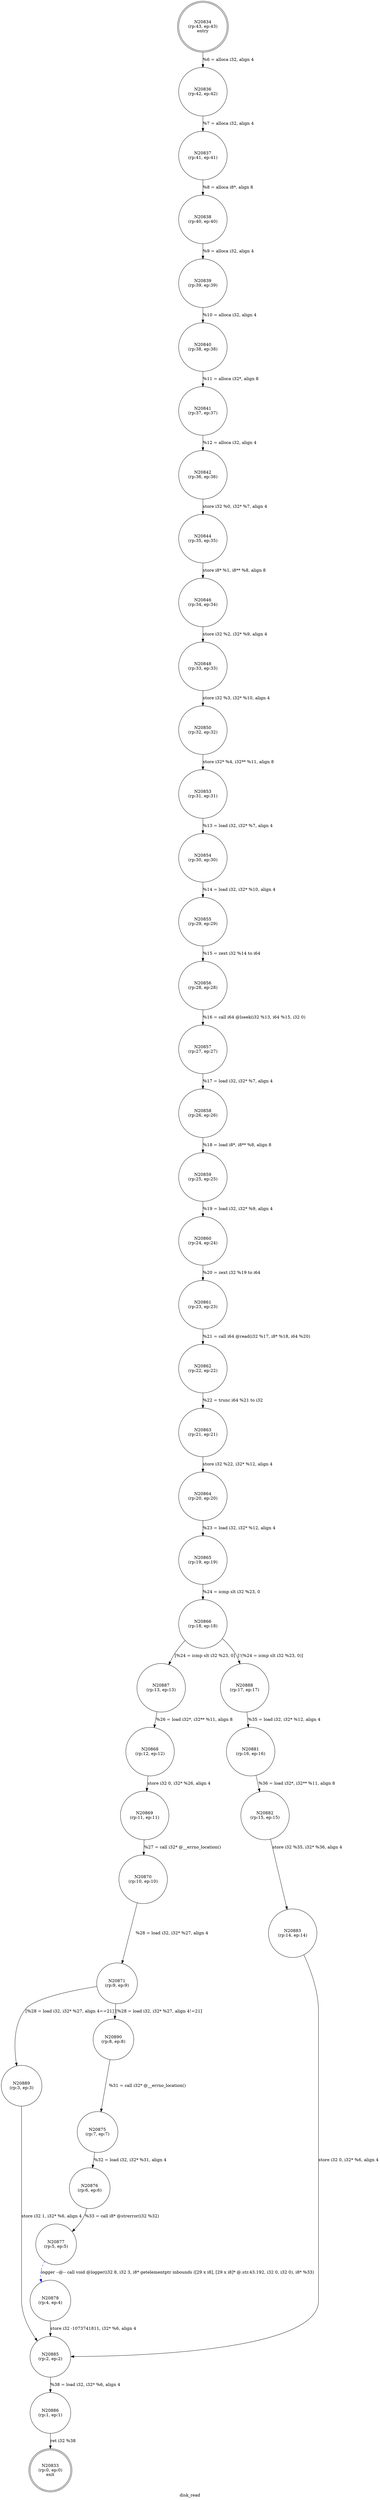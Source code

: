 digraph disk_read {
label="disk_read"
20833 [label="N20833\n(rp:0, ep:0)\nexit", shape="doublecircle"]
20834 [label="N20834\n(rp:43, ep:43)\nentry", shape="doublecircle"]
20834 -> 20836 [label="%6 = alloca i32, align 4"]
20836 [label="N20836\n(rp:42, ep:42)", shape="circle"]
20836 -> 20837 [label="%7 = alloca i32, align 4"]
20837 [label="N20837\n(rp:41, ep:41)", shape="circle"]
20837 -> 20838 [label="%8 = alloca i8*, align 8"]
20838 [label="N20838\n(rp:40, ep:40)", shape="circle"]
20838 -> 20839 [label="%9 = alloca i32, align 4"]
20839 [label="N20839\n(rp:39, ep:39)", shape="circle"]
20839 -> 20840 [label="%10 = alloca i32, align 4"]
20840 [label="N20840\n(rp:38, ep:38)", shape="circle"]
20840 -> 20841 [label="%11 = alloca i32*, align 8"]
20841 [label="N20841\n(rp:37, ep:37)", shape="circle"]
20841 -> 20842 [label="%12 = alloca i32, align 4"]
20842 [label="N20842\n(rp:36, ep:36)", shape="circle"]
20842 -> 20844 [label="store i32 %0, i32* %7, align 4"]
20844 [label="N20844\n(rp:35, ep:35)", shape="circle"]
20844 -> 20846 [label="store i8* %1, i8** %8, align 8"]
20846 [label="N20846\n(rp:34, ep:34)", shape="circle"]
20846 -> 20848 [label="store i32 %2, i32* %9, align 4"]
20848 [label="N20848\n(rp:33, ep:33)", shape="circle"]
20848 -> 20850 [label="store i32 %3, i32* %10, align 4"]
20850 [label="N20850\n(rp:32, ep:32)", shape="circle"]
20850 -> 20853 [label="store i32* %4, i32** %11, align 8"]
20853 [label="N20853\n(rp:31, ep:31)", shape="circle"]
20853 -> 20854 [label="%13 = load i32, i32* %7, align 4"]
20854 [label="N20854\n(rp:30, ep:30)", shape="circle"]
20854 -> 20855 [label="%14 = load i32, i32* %10, align 4"]
20855 [label="N20855\n(rp:29, ep:29)", shape="circle"]
20855 -> 20856 [label="%15 = zext i32 %14 to i64"]
20856 [label="N20856\n(rp:28, ep:28)", shape="circle"]
20856 -> 20857 [label="%16 = call i64 @lseek(i32 %13, i64 %15, i32 0)"]
20857 [label="N20857\n(rp:27, ep:27)", shape="circle"]
20857 -> 20858 [label="%17 = load i32, i32* %7, align 4"]
20858 [label="N20858\n(rp:26, ep:26)", shape="circle"]
20858 -> 20859 [label="%18 = load i8*, i8** %8, align 8"]
20859 [label="N20859\n(rp:25, ep:25)", shape="circle"]
20859 -> 20860 [label="%19 = load i32, i32* %9, align 4"]
20860 [label="N20860\n(rp:24, ep:24)", shape="circle"]
20860 -> 20861 [label="%20 = zext i32 %19 to i64"]
20861 [label="N20861\n(rp:23, ep:23)", shape="circle"]
20861 -> 20862 [label="%21 = call i64 @read(i32 %17, i8* %18, i64 %20)"]
20862 [label="N20862\n(rp:22, ep:22)", shape="circle"]
20862 -> 20863 [label="%22 = trunc i64 %21 to i32"]
20863 [label="N20863\n(rp:21, ep:21)", shape="circle"]
20863 -> 20864 [label="store i32 %22, i32* %12, align 4"]
20864 [label="N20864\n(rp:20, ep:20)", shape="circle"]
20864 -> 20865 [label="%23 = load i32, i32* %12, align 4"]
20865 [label="N20865\n(rp:19, ep:19)", shape="circle"]
20865 -> 20866 [label="%24 = icmp slt i32 %23, 0"]
20866 [label="N20866\n(rp:18, ep:18)", shape="circle"]
20866 -> 20887 [label="[%24 = icmp slt i32 %23, 0]"]
20866 -> 20888 [label="[!(%24 = icmp slt i32 %23, 0)]"]
20868 [label="N20868\n(rp:12, ep:12)", shape="circle"]
20868 -> 20869 [label="store i32 0, i32* %26, align 4"]
20869 [label="N20869\n(rp:11, ep:11)", shape="circle"]
20869 -> 20870 [label="%27 = call i32* @__errno_location()"]
20870 [label="N20870\n(rp:10, ep:10)", shape="circle"]
20870 -> 20871 [label="%28 = load i32, i32* %27, align 4"]
20871 [label="N20871\n(rp:9, ep:9)", shape="circle"]
20871 -> 20889 [label="[%28 = load i32, i32* %27, align 4==21]"]
20871 -> 20890 [label="[%28 = load i32, i32* %27, align 4!=21]"]
20875 [label="N20875\n(rp:7, ep:7)", shape="circle"]
20875 -> 20876 [label="%32 = load i32, i32* %31, align 4"]
20876 [label="N20876\n(rp:6, ep:6)", shape="circle"]
20876 -> 20877 [label="%33 = call i8* @strerror(i32 %32)"]
20877 [label="N20877\n(rp:5, ep:5)", shape="circle"]
20877 -> 20878 [label="logger --@-- call void @logger(i32 8, i32 3, i8* getelementptr inbounds ([29 x i8], [29 x i8]* @.str.43.192, i32 0, i32 0), i8* %33)", style="dashed", color="blue"]
20878 [label="N20878\n(rp:4, ep:4)", shape="circle"]
20878 -> 20885 [label="store i32 -1073741811, i32* %6, align 4"]
20881 [label="N20881\n(rp:16, ep:16)", shape="circle"]
20881 -> 20882 [label="%36 = load i32*, i32** %11, align 8"]
20882 [label="N20882\n(rp:15, ep:15)", shape="circle"]
20882 -> 20883 [label="store i32 %35, i32* %36, align 4"]
20883 [label="N20883\n(rp:14, ep:14)", shape="circle"]
20883 -> 20885 [label="store i32 0, i32* %6, align 4"]
20885 [label="N20885\n(rp:2, ep:2)", shape="circle"]
20885 -> 20886 [label="%38 = load i32, i32* %6, align 4"]
20886 [label="N20886\n(rp:1, ep:1)", shape="circle"]
20886 -> 20833 [label="ret i32 %38"]
20887 [label="N20887\n(rp:13, ep:13)", shape="circle"]
20887 -> 20868 [label="%26 = load i32*, i32** %11, align 8"]
20888 [label="N20888\n(rp:17, ep:17)", shape="circle"]
20888 -> 20881 [label="%35 = load i32, i32* %12, align 4"]
20889 [label="N20889\n(rp:3, ep:3)", shape="circle"]
20889 -> 20885 [label="store i32 1, i32* %6, align 4"]
20890 [label="N20890\n(rp:8, ep:8)", shape="circle"]
20890 -> 20875 [label="%31 = call i32* @__errno_location()"]
}
